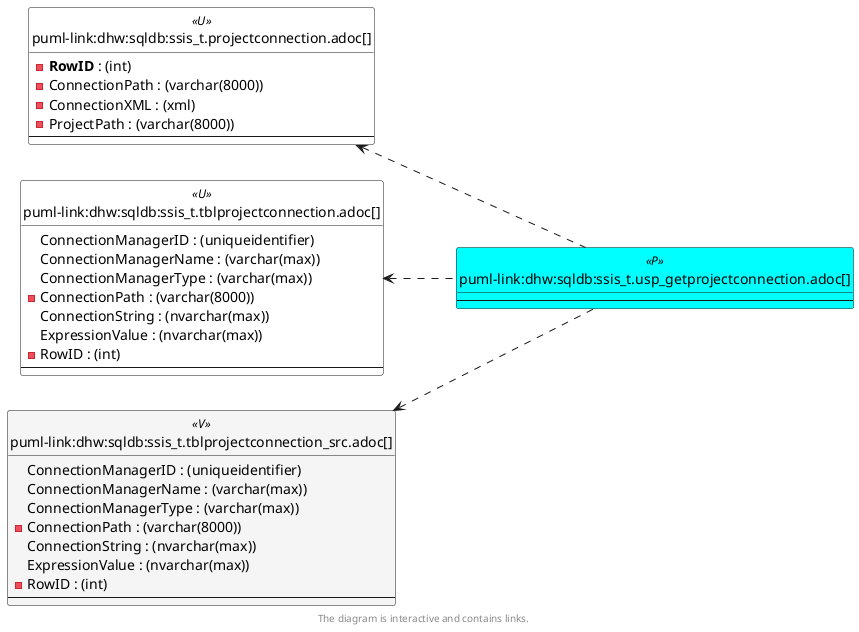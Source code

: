 @startuml
left to right direction
'top to bottom direction
hide circle
'avoide "." issues:
set namespaceSeparator none


skinparam class {
  BackgroundColor White
  BackgroundColor<<FN>> Yellow
  BackgroundColor<<FS>> Yellow
  BackgroundColor<<FT>> LightGray
  BackgroundColor<<IF>> Yellow
  BackgroundColor<<IS>> Yellow
  BackgroundColor<<P>> Aqua
  BackgroundColor<<PC>> Aqua
  BackgroundColor<<SN>> Yellow
  BackgroundColor<<SO>> SlateBlue
  BackgroundColor<<TF>> LightGray
  BackgroundColor<<TR>> Tomato
  BackgroundColor<<U>> White
  BackgroundColor<<V>> WhiteSmoke
  BackgroundColor<<X>> Aqua
  BackgroundColor<<external>> AliceBlue
}


entity "puml-link:dhw:sqldb:ssis_t.projectconnection.adoc[]" as ssis_t.ProjectConnection << U >> {
  - **RowID** : (int)
  - ConnectionPath : (varchar(8000))
  - ConnectionXML : (xml)
  - ProjectPath : (varchar(8000))
  --
}

entity "puml-link:dhw:sqldb:ssis_t.tblprojectconnection.adoc[]" as ssis_t.TblProjectConnection << U >> {
  ConnectionManagerID : (uniqueidentifier)
  ConnectionManagerName : (varchar(max))
  ConnectionManagerType : (varchar(max))
  - ConnectionPath : (varchar(8000))
  ConnectionString : (nvarchar(max))
  ExpressionValue : (nvarchar(max))
  - RowID : (int)
  --
}

entity "puml-link:dhw:sqldb:ssis_t.tblprojectconnection_src.adoc[]" as ssis_t.TblProjectConnection_src << V >> {
  ConnectionManagerID : (uniqueidentifier)
  ConnectionManagerName : (varchar(max))
  ConnectionManagerType : (varchar(max))
  - ConnectionPath : (varchar(8000))
  ConnectionString : (nvarchar(max))
  ExpressionValue : (nvarchar(max))
  - RowID : (int)
  --
}

entity "puml-link:dhw:sqldb:ssis_t.usp_getprojectconnection.adoc[]" as ssis_t.usp_GetProjectConnection << P >> {
  --
}

ssis_t.ProjectConnection <.. ssis_t.usp_GetProjectConnection
ssis_t.TblProjectConnection <.. ssis_t.usp_GetProjectConnection
ssis_t.TblProjectConnection_src <.. ssis_t.usp_GetProjectConnection
footer The diagram is interactive and contains links.
@enduml

